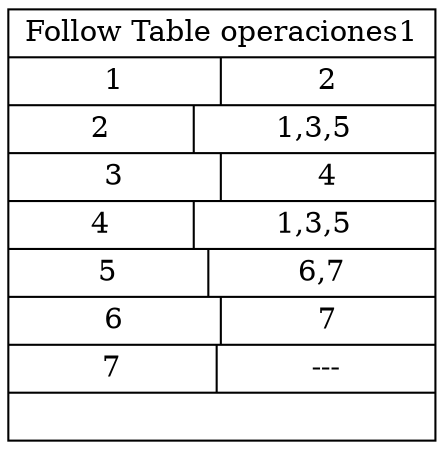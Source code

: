 digraph grafica{
rankdir=TB;
node [shape = record, style=filled, fillcolor=white];
nodo3 [ label ="{ Follow Table operaciones1|{<here> 1|2}|{<here> 2|1,3,5}|{<here> 3|4}|{<here> 4|1,3,5}|{<here> 5|6,7}|{<here> 6|7}|{<here> 7|---}|}"];
}
